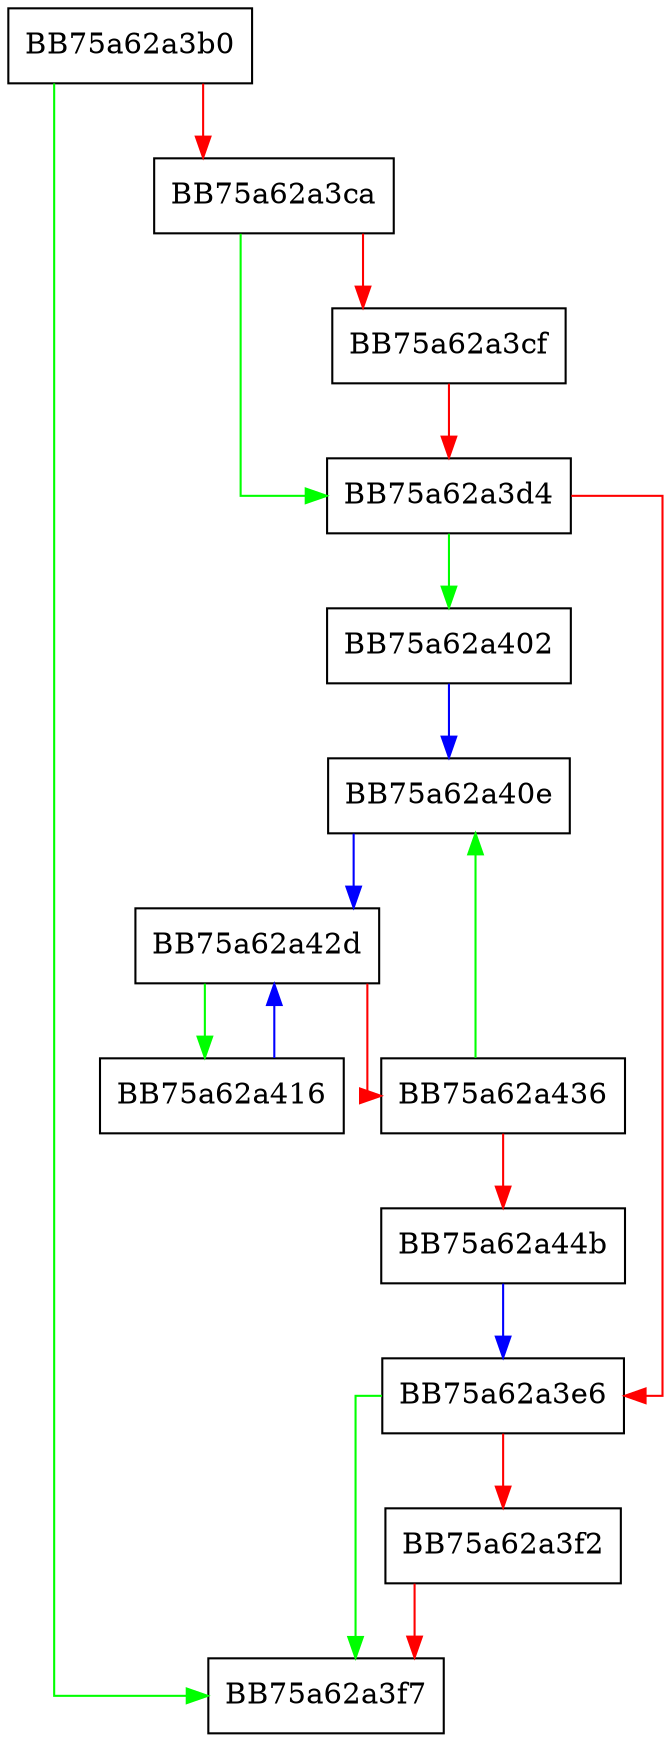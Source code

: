 digraph clear_history {
  node [shape="box"];
  graph [splines=ortho];
  BB75a62a3b0 -> BB75a62a3f7 [color="green"];
  BB75a62a3b0 -> BB75a62a3ca [color="red"];
  BB75a62a3ca -> BB75a62a3d4 [color="green"];
  BB75a62a3ca -> BB75a62a3cf [color="red"];
  BB75a62a3cf -> BB75a62a3d4 [color="red"];
  BB75a62a3d4 -> BB75a62a402 [color="green"];
  BB75a62a3d4 -> BB75a62a3e6 [color="red"];
  BB75a62a3e6 -> BB75a62a3f7 [color="green"];
  BB75a62a3e6 -> BB75a62a3f2 [color="red"];
  BB75a62a3f2 -> BB75a62a3f7 [color="red"];
  BB75a62a402 -> BB75a62a40e [color="blue"];
  BB75a62a40e -> BB75a62a42d [color="blue"];
  BB75a62a416 -> BB75a62a42d [color="blue"];
  BB75a62a42d -> BB75a62a416 [color="green"];
  BB75a62a42d -> BB75a62a436 [color="red"];
  BB75a62a436 -> BB75a62a40e [color="green"];
  BB75a62a436 -> BB75a62a44b [color="red"];
  BB75a62a44b -> BB75a62a3e6 [color="blue"];
}
